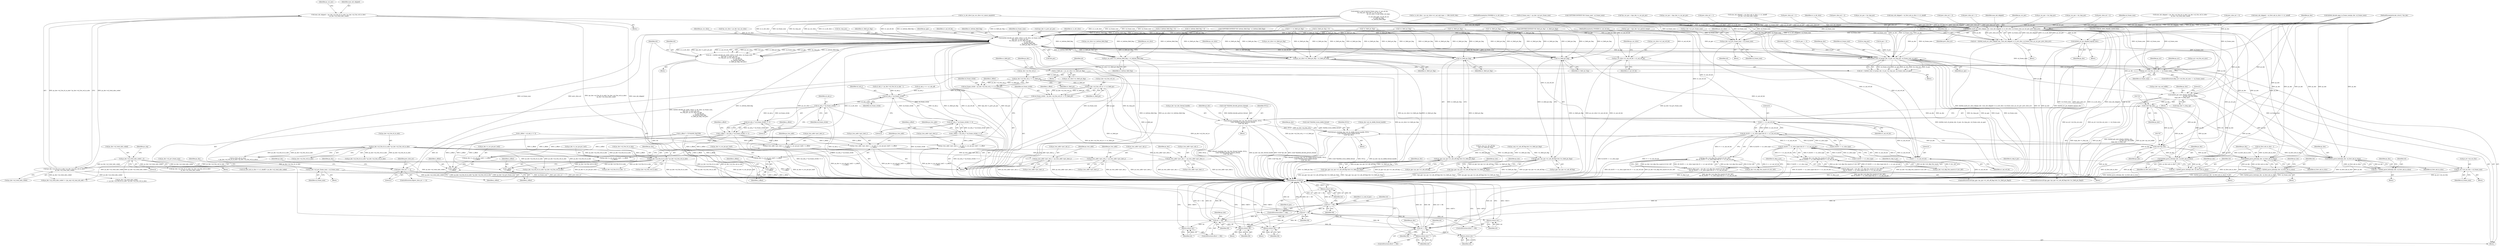 digraph "0_Android_494561291a503840f385fbcd11d9bc5f4dc502b8_2@integer" {
"1000998" [label="(Call,num_mb_skipped = (ps_dec->u2_frm_ht_in_mbs * ps_dec->u2_frm_wd_in_mbs)\n - ps_dec->u2_total_mbs_coded)"];
"1001000" [label="(Call,(ps_dec->u2_frm_ht_in_mbs * ps_dec->u2_frm_wd_in_mbs)\n - ps_dec->u2_total_mbs_coded)"];
"1001001" [label="(Call,ps_dec->u2_frm_ht_in_mbs * ps_dec->u2_frm_wd_in_mbs)"];
"1000237" [label="(Call,ps_dec->u2_frm_ht_in_mbs * ps_dec->u2_frm_wd_in_mbs)"];
"1000617" [label="(Call,ps_dec->u2_total_mbs_coded = 0)"];
"1001182" [label="(Call,ih264d_mark_err_slice_skip(ps_dec, num_mb_skipped, u1_is_idr_slice, u2_frame_num, ps_cur_poc, prev_slice_err))"];
"1001180" [label="(Call,ret = ih264d_mark_err_slice_skip(ps_dec, num_mb_skipped, u1_is_idr_slice, u2_frame_num, ps_cur_poc, prev_slice_err))"];
"1001268" [label="(Call,ret != OK)"];
"1001271" [label="(Return,return ret;)"];
"1001441" [label="(Call,ret != OK)"];
"1001444" [label="(Return,return ret;)"];
"1001656" [label="(Call,ret != OK)"];
"1001659" [label="(Return,return ret;)"];
"1001907" [label="(Return,return OK;)"];
"1001924" [label="(Return,return OK;)"];
"1002557" [label="(Call,ret != OK)"];
"1002560" [label="(Return,return ret;)"];
"1002617" [label="(Return,return ret;)"];
"1001210" [label="(Call,ps_dec->u2_prv_frame_num = u2_frame_num)"];
"1001223" [label="(Call,prev_slice_err == 2)"];
"1001263" [label="(Call,ih264d_err_pic_dispbuf_mgr(ps_dec))"];
"1001316" [label="(Call,ps_dec->u2_prv_frame_num = u2_frame_num)"];
"1001424" [label="(Call,ih264d_decode_pic_order_cnt(u1_is_idr_slice, u2_frame_num,\n &ps_dec->s_prev_pic_poc,\n &s_tmp_poc, ps_cur_slice, ps_pps,\n                                          u1_nal_ref_idc,\n                                          u1_bottom_field_flag,\n                                          u1_field_pic_flag, &i4_poc))"];
"1001422" [label="(Call,ret = ih264d_decode_pic_order_cnt(u1_is_idr_slice, u2_frame_num,\n &ps_dec->s_prev_pic_poc,\n &s_tmp_poc, ps_cur_slice, ps_pps,\n                                          u1_nal_ref_idc,\n                                          u1_bottom_field_flag,\n                                          u1_field_pic_flag, &i4_poc))"];
"1001512" [label="(Call,ps_cur_slice->u1_field_pic_flag = u1_field_pic_flag)"];
"1001958" [label="(Call,u1_field_pic = ps_cur_slice->u1_field_pic_flag)"];
"1002019" [label="(Call,ps_dec->u2_frm_wd_y << u1_field_pic)"];
"1002017" [label="(Call,u4_frame_stride = ps_dec->u2_frm_wd_y << u1_field_pic)"];
"1002032" [label="(Call,u2_mb_y * u4_frame_stride)"];
"1002031" [label="(Call,(u2_mb_y * u4_frame_stride) << 4)"];
"1002029" [label="(Call,y_offset = (u2_mb_y * u4_frame_stride) << 4)"];
"1002036" [label="(Call,ps_trns_addr->pu1_dest_y = ps_dec->s_cur_pic.pu1_buf1 + x_offset\n + y_offset)"];
"1002095" [label="(Call,ps_trns_addr->pu1_mb_y = ps_trns_addr->pu1_dest_y)"];
"1002040" [label="(Call,ps_dec->s_cur_pic.pu1_buf1 + x_offset\n + y_offset)"];
"1002046" [label="(Call,x_offset\n + y_offset)"];
"1002062" [label="(Call,u2_mb_y * u4_frame_stride)"];
"1002061" [label="(Call,(u2_mb_y * u4_frame_stride) << 3)"];
"1002059" [label="(Call,y_offset = (u2_mb_y * u4_frame_stride) << 3)"];
"1002069" [label="(Call,ps_trns_addr->pu1_dest_u = ps_dec->s_cur_pic.pu1_buf2 + x_offset\n + y_offset)"];
"1002102" [label="(Call,ps_trns_addr->pu1_mb_u = ps_trns_addr->pu1_dest_u)"];
"1002073" [label="(Call,ps_dec->s_cur_pic.pu1_buf2 + x_offset\n + y_offset)"];
"1002079" [label="(Call,x_offset\n + y_offset)"];
"1002082" [label="(Call,ps_trns_addr->pu1_dest_v = ps_dec->s_cur_pic.pu1_buf3 + x_offset\n + y_offset)"];
"1002109" [label="(Call,ps_trns_addr->pu1_mb_v = ps_trns_addr->pu1_dest_v)"];
"1002086" [label="(Call,ps_dec->s_cur_pic.pu1_buf3 + x_offset\n + y_offset)"];
"1002092" [label="(Call,x_offset\n + y_offset)"];
"1002051" [label="(Call,ps_dec->u2_frm_wd_uv << u1_field_pic)"];
"1002049" [label="(Call,u4_frame_stride = ps_dec->u2_frm_wd_uv << u1_field_pic)"];
"1001517" [label="(Call,ps_cur_slice->u1_bottom_field_flag = u1_bottom_field_flag)"];
"1001544" [label="(Call,ps_cur_slice->u1_nal_ref_idc = u1_nal_ref_idc)"];
"1001610" [label="(Call,!u1_field_pic_flag)"];
"1001604" [label="(Call,(ps_pps->ps_sps->u1_mb_aff_flag) && (!u1_field_pic_flag))"];
"1001603" [label="(Call,!((ps_pps->ps_sps->u1_mb_aff_flag) && (!u1_field_pic_flag)))"];
"1001627" [label="(Call,!u1_field_pic_flag)"];
"1001621" [label="(Call,(ps_pps->ps_sps->u1_mb_aff_flag) && (!u1_field_pic_flag))"];
"1001620" [label="(Call,!((ps_pps->ps_sps->u1_mb_aff_flag) && (!u1_field_pic_flag)))"];
"1001648" [label="(Call,ih264d_start_of_pic(ps_dec, i4_poc, &s_tmp_poc, u2_frame_num, ps_pps))"];
"1001646" [label="(Call,ret = ih264d_start_of_pic(ps_dec, i4_poc, &s_tmp_poc, u2_frame_num, ps_pps))"];
"1001667" [label="(Call,ih264d_get_next_display_field(ps_dec,\n                                          ps_dec->ps_out_buffer,\n &(ps_dec->s_disp_op)))"];
"1001722" [label="(Call,(void *)ps_dec)"];
"1001714" [label="(Call,ithread_create(ps_dec->pv_dec_thread_handle, NULL,\n (void *)ih264d_decode_picture_thread,\n (void *)ps_dec))"];
"1001758" [label="(Call,ithread_create(ps_dec->pv_bs_deblk_thread_handle, NULL,\n (void *)ih264d_recon_deblk_thread,\n (void *)ps_dec))"];
"1001766" [label="(Call,(void *)ps_dec)"];
"1002456" [label="(Call,ih264d_parse_islice(ps_dec, u2_first_mb_in_slice))"];
"1002454" [label="(Call,ret = ih264d_parse_islice(ps_dec, u2_first_mb_in_slice))"];
"1002491" [label="(Call,ih264d_parse_pslice(ps_dec, u2_first_mb_in_slice))"];
"1002489" [label="(Call,ret = ih264d_parse_pslice(ps_dec, u2_first_mb_in_slice))"];
"1002525" [label="(Call,ih264d_parse_bslice(ps_dec, u2_first_mb_in_slice))"];
"1002523" [label="(Call,ret = ih264d_parse_bslice(ps_dec, u2_first_mb_in_slice))"];
"1001838" [label="(Call,ps_err->u4_frm_sei_sync == u2_frame_num)"];
"1001854" [label="(Call,ps_err->u4_cur_frm = u2_frame_num)"];
"1001874" [label="(Call,0 == u1_nal_ref_idc)"];
"1001870" [label="(Call,(B_SLICE == u1_slice_type) && (0 == u1_nal_ref_idc))"];
"1001864" [label="(Call,(ps_dec->u4_skip_frm_mask & B_SLC_BIT)\n && (B_SLICE == u1_slice_type) && (0 == u1_nal_ref_idc))"];
"1001862" [label="(Call,i4_skip_b_pic = (ps_dec->u4_skip_frm_mask & B_SLC_BIT)\n && (B_SLICE == u1_slice_type) && (0 == u1_nal_ref_idc))"];
"1001885" [label="(Call,(P_SLICE == u1_slice_type) && (0 == u1_nal_ref_idc))"];
"1001879" [label="(Call,(ps_dec->u4_skip_frm_mask & P_SLC_BIT)\n && (P_SLICE == u1_slice_type) && (0 == u1_nal_ref_idc))"];
"1001877" [label="(Call,i4_skip_p_pic = (ps_dec->u4_skip_frm_mask & P_SLC_BIT)\n && (P_SLICE == u1_slice_type) && (0 == u1_nal_ref_idc))"];
"1001889" [label="(Call,0 == u1_nal_ref_idc)"];
"1001427" [label="(Call,&ps_dec->s_prev_pic_poc)"];
"1001017" [label="(Call,u1_is_idr_slice = ps_cur_slice->u1_nal_unit_type == IDR_SLICE_NAL)"];
"1001658" [label="(Identifier,OK)"];
"1001650" [label="(Identifier,i4_poc)"];
"1002458" [label="(Identifier,u2_first_mb_in_slice)"];
"1001237" [label="(Identifier,ps_dec)"];
"1002455" [label="(Identifier,ret)"];
"1001610" [label="(Call,!u1_field_pic_flag)"];
"1001519" [label="(Identifier,ps_cur_slice)"];
"1001960" [label="(Call,ps_cur_slice->u1_field_pic_flag)"];
"1002102" [label="(Call,ps_trns_addr->pu1_mb_u = ps_trns_addr->pu1_dest_u)"];
"1001005" [label="(Call,ps_dec->u2_frm_wd_in_mbs)"];
"1001865" [label="(Call,ps_dec->u4_skip_frm_mask & B_SLC_BIT)"];
"1001263" [label="(Call,ih264d_err_pic_dispbuf_mgr(ps_dec))"];
"1001654" [label="(Identifier,ps_pps)"];
"1001894" [label="(Block,)"];
"1002041" [label="(Call,ps_dec->s_cur_pic.pu1_buf1)"];
"1000538" [label="(Call,ih264d_decode_gaps_in_frame_num(ps_dec, u2_frame_num))"];
"1002084" [label="(Identifier,ps_trns_addr)"];
"1000686" [label="(Call,0 == u1_field_pic_flag)"];
"1000618" [label="(Call,ps_dec->u2_total_mbs_coded)"];
"1002560" [label="(Return,return ret;)"];
"1002031" [label="(Call,(u2_mb_y * u4_frame_stride) << 4)"];
"1002066" [label="(Call,x_offset *= YUV420SP_FACTOR)"];
"1001152" [label="(Call,num_mb_skipped = (u2_first_mb_in_slice << u1_mbaff)\n - ps_dec->u2_total_mbs_coded)"];
"1001108" [label="(Call,prev_slice_err = 1)"];
"1001907" [label="(Return,return OK;)"];
"1002454" [label="(Call,ret = ih264d_parse_islice(ps_dec, u2_first_mb_in_slice))"];
"1001438" [label="(Call,&i4_poc)"];
"1002087" [label="(Call,ps_dec->s_cur_pic.pu1_buf3)"];
"1001185" [label="(Identifier,u1_is_idr_slice)"];
"1001604" [label="(Call,(ps_pps->ps_sps->u1_mb_aff_flag) && (!u1_field_pic_flag))"];
"1002099" [label="(Call,ps_trns_addr->pu1_dest_y)"];
"1002048" [label="(Identifier,y_offset)"];
"1002093" [label="(Identifier,x_offset)"];
"1001458" [label="(Call,i4_poc == 0)"];
"1001217" [label="(Identifier,ps_dec)"];
"1000899" [label="(Call,ih264d_is_end_of_pic(u2_frame_num, u1_nal_ref_idc,\n &s_tmp_poc, &ps_dec->s_cur_pic_poc,\n                                            ps_cur_slice, u1_pic_order_cnt_type,\n\n                                             u1_nal_unit_type, u4_idr_pic_id,\n                                             u1_field_pic_flag,\n                                             u1_bottom_field_flag))"];
"1000625" [label="(Identifier,ps_seq)"];
"1001149" [label="(Call,prev_slice_err = 2)"];
"1002063" [label="(Identifier,u2_mb_y)"];
"1002074" [label="(Call,ps_dec->s_cur_pic.pu1_buf2)"];
"1002515" [label="(Block,)"];
"1001443" [label="(Identifier,OK)"];
"1001270" [label="(Identifier,OK)"];
"1001876" [label="(Identifier,u1_nal_ref_idc)"];
"1001274" [label="(Identifier,i1_is_end_of_poc)"];
"1002446" [label="(Block,)"];
"1001970" [label="(Identifier,ps_dec)"];
"1001602" [label="(ControlStructure,if(!((ps_pps->ps_sps->u1_mb_aff_flag) && (!u1_field_pic_flag))))"];
"1002009" [label="(Call,ps_dec->u2_frm_ht_in_mbs - 1)"];
"1001646" [label="(Call,ret = ih264d_start_of_pic(ps_dec, i4_poc, &s_tmp_poc, u2_frame_num, ps_pps))"];
"1000930" [label="(Call,!u1_field_pic_flag)"];
"1001516" [label="(Identifier,u1_field_pic_flag)"];
"1002034" [label="(Identifier,u4_frame_stride)"];
"1001320" [label="(Identifier,u2_frame_num)"];
"1001649" [label="(Identifier,ps_dec)"];
"1001669" [label="(Call,ps_dec->ps_out_buffer)"];
"1001889" [label="(Call,0 == u1_nal_ref_idc)"];
"1001440" [label="(ControlStructure,if(ret != OK))"];
"1001214" [label="(Identifier,u2_frame_num)"];
"1001134" [label="(Call,ps_cur_poc = &s_tmp_poc)"];
"1000666" [label="(Call,u1_field_pic_flag = 0)"];
"1001235" [label="(Call,ps_dec->u2_total_mbs_coded\n >= ps_dec->u2_frm_ht_in_mbs * ps_dec->u2_frm_wd_in_mbs)"];
"1001713" [label="(Block,)"];
"1001188" [label="(Identifier,prev_slice_err)"];
"1001422" [label="(Call,ret = ih264d_decode_pic_order_cnt(u1_is_idr_slice, u2_frame_num,\n &ps_dec->s_prev_pic_poc,\n &s_tmp_poc, ps_cur_slice, ps_pps,\n                                          u1_nal_ref_idc,\n                                          u1_bottom_field_flag,\n                                          u1_field_pic_flag, &i4_poc))"];
"1001224" [label="(Identifier,prev_slice_err)"];
"1000652" [label="(Call,COPYTHECONTEXT(\"SH: bottom_field_flag\", u1_bottom_field_flag))"];
"1002095" [label="(Call,ps_trns_addr->pu1_mb_y = ps_trns_addr->pu1_dest_y)"];
"1002092" [label="(Call,x_offset\n + y_offset)"];
"1002111" [label="(Identifier,ps_trns_addr)"];
"1002493" [label="(Identifier,u2_first_mb_in_slice)"];
"1001856" [label="(Identifier,ps_err)"];
"1001855" [label="(Call,ps_err->u4_cur_frm)"];
"1002038" [label="(Identifier,ps_trns_addr)"];
"1002110" [label="(Call,ps_trns_addr->pu1_mb_v)"];
"1001668" [label="(Identifier,ps_dec)"];
"1001766" [label="(Call,(void *)ps_dec)"];
"1001842" [label="(Identifier,u2_frame_num)"];
"1001667" [label="(Call,ih264d_get_next_display_field(ps_dec,\n                                          ps_dec->ps_out_buffer,\n &(ps_dec->s_disp_op)))"];
"1001648" [label="(Call,ih264d_start_of_pic(ps_dec, i4_poc, &s_tmp_poc, u2_frame_num, ps_pps))"];
"1001838" [label="(Call,ps_err->u4_frm_sei_sync == u2_frame_num)"];
"1001211" [label="(Call,ps_dec->u2_prv_frame_num)"];
"1002082" [label="(Call,ps_trns_addr->pu1_dest_v = ps_dec->s_cur_pic.pu1_buf3 + x_offset\n + y_offset)"];
"1001759" [label="(Call,ps_dec->pv_bs_deblk_thread_handle)"];
"1001880" [label="(Call,ps_dec->u4_skip_frm_mask & P_SLC_BIT)"];
"1001647" [label="(Identifier,ret)"];
"1001095" [label="(Call,ps_seq->u1_mb_aff_flag\n && (!u1_field_pic_flag))"];
"1001012" [label="(Identifier,ps_cur_poc)"];
"1002025" [label="(Identifier,x_offset)"];
"1001893" [label="(Identifier,i4_skip_b_pic)"];
"1001180" [label="(Call,ret = ih264d_mark_err_slice_skip(ps_dec, num_mb_skipped, u1_is_idr_slice, u2_frame_num, ps_cur_poc, prev_slice_err))"];
"1002523" [label="(Call,ret = ih264d_parse_bslice(ps_dec, u2_first_mb_in_slice))"];
"1001877" [label="(Call,i4_skip_p_pic = (ps_dec->u4_skip_frm_mask & P_SLC_BIT)\n && (P_SLICE == u1_slice_type) && (0 == u1_nal_ref_idc))"];
"1002036" [label="(Call,ps_trns_addr->pu1_dest_y = ps_dec->s_cur_pic.pu1_buf1 + x_offset\n + y_offset)"];
"1001627" [label="(Call,!u1_field_pic_flag)"];
"1001425" [label="(Identifier,u1_is_idr_slice)"];
"1002073" [label="(Call,ps_dec->s_cur_pic.pu1_buf2 + x_offset\n + y_offset)"];
"1001854" [label="(Call,ps_err->u4_cur_frm = u2_frame_num)"];
"1001124" [label="(Call,ps_dec->u2_frm_ht_in_mbs * ps_dec->u2_frm_wd_in_mbs)"];
"1001657" [label="(Identifier,ret)"];
"1001678" [label="(Literal,0)"];
"1002030" [label="(Identifier,y_offset)"];
"1001653" [label="(Identifier,u2_frame_num)"];
"1001875" [label="(Literal,0)"];
"1002577" [label="(Call,ps_dec->u2_total_mbs_coded >= (ps_seq->u2_max_mb_addr + 1))"];
"1002558" [label="(Identifier,ret)"];
"1001264" [label="(Identifier,ps_dec)"];
"1002018" [label="(Identifier,u4_frame_stride)"];
"1001040" [label="(Call,num_mb_skipped = u2_first_mb_in_slice << u1_mbaff)"];
"1002106" [label="(Call,ps_trns_addr->pu1_dest_u)"];
"1001521" [label="(Identifier,u1_bottom_field_flag)"];
"1000621" [label="(Literal,0)"];
"1002559" [label="(Identifier,OK)"];
"1001210" [label="(Call,ps_dec->u2_prv_frame_num = u2_frame_num)"];
"1001433" [label="(Identifier,ps_cur_slice)"];
"1001512" [label="(Call,ps_cur_slice->u1_field_pic_flag = u1_field_pic_flag)"];
"1001551" [label="(Identifier,ps_cur_slice)"];
"1000978" [label="(Call,prev_slice_err = 2)"];
"1002029" [label="(Call,y_offset = (u2_mb_y * u4_frame_stride) << 4)"];
"1001724" [label="(Identifier,ps_dec)"];
"1000973" [label="(Call,prev_slice_err = 1)"];
"1000635" [label="(Call,u1_bottom_field_flag = 0)"];
"1002019" [label="(Call,ps_dec->u2_frm_wd_y << u1_field_pic)"];
"1001911" [label="(Block,)"];
"1001605" [label="(Call,ps_pps->ps_sps->u1_mb_aff_flag)"];
"1000170" [label="(Call,*ps_cur_slice = ps_dec->ps_cur_slice)"];
"1002617" [label="(Return,return ret;)"];
"1001184" [label="(Identifier,num_mb_skipped)"];
"1001229" [label="(Identifier,ps_dec)"];
"1002051" [label="(Call,ps_dec->u2_frm_wd_uv << u1_field_pic)"];
"1000944" [label="(Call,u2_frame_num != ps_dec->u2_prv_frame_num)"];
"1002050" [label="(Identifier,u4_frame_stride)"];
"1001637" [label="(Identifier,ps_dec)"];
"1001715" [label="(Call,ps_dec->pv_dec_thread_handle)"];
"1001423" [label="(Identifier,ret)"];
"1001441" [label="(Call,ret != OK)"];
"1001123" [label="(Call,(ps_dec->u2_frm_ht_in_mbs * ps_dec->u2_frm_wd_in_mbs)\n - ps_dec->u2_total_mbs_coded)"];
"1002096" [label="(Call,ps_trns_addr->pu1_mb_y)"];
"1001187" [label="(Identifier,ps_cur_poc)"];
"1001000" [label="(Call,(ps_dec->u2_frm_ht_in_mbs * ps_dec->u2_frm_wd_in_mbs)\n - ps_dec->u2_total_mbs_coded)"];
"1000669" [label="(Call,u1_bottom_field_flag = 0)"];
"1001179" [label="(Block,)"];
"1001722" [label="(Call,(void *)ps_dec)"];
"1001714" [label="(Call,ithread_create(ps_dec->pv_dec_thread_handle, NULL,\n (void *)ih264d_decode_picture_thread,\n (void *)ps_dec))"];
"1000617" [label="(Call,ps_dec->u2_total_mbs_coded = 0)"];
"1002049" [label="(Call,u4_frame_stride = ps_dec->u2_frm_wd_uv << u1_field_pic)"];
"1002081" [label="(Identifier,y_offset)"];
"1001161" [label="(Call,ps_cur_poc = &s_tmp_poc)"];
"1002083" [label="(Call,ps_trns_addr->pu1_dest_v)"];
"1001890" [label="(Literal,0)"];
"1001434" [label="(Identifier,ps_pps)"];
"1001435" [label="(Identifier,u1_nal_ref_idc)"];
"1001727" [label="(Identifier,ps_dec)"];
"1001323" [label="(Identifier,ps_cur_slice)"];
"1002525" [label="(Call,ih264d_parse_bslice(ps_dec, u2_first_mb_in_slice))"];
"1002456" [label="(Call,ih264d_parse_islice(ps_dec, u2_first_mb_in_slice))"];
"1001660" [label="(Identifier,ret)"];
"1002064" [label="(Identifier,u4_frame_stride)"];
"1001645" [label="(Block,)"];
"1001858" [label="(Identifier,u2_frame_num)"];
"1001719" [label="(Call,(void *)ih264d_decode_picture_thread)"];
"1001871" [label="(Call,B_SLICE == u1_slice_type)"];
"1002557" [label="(Call,ret != OK)"];
"1001436" [label="(Identifier,u1_bottom_field_flag)"];
"1002086" [label="(Call,ps_dec->s_cur_pic.pu1_buf3 + x_offset\n + y_offset)"];
"1000235" [label="(Call,u2_first_mb_in_slice\n > (ps_dec->u2_frm_ht_in_mbs * ps_dec->u2_frm_wd_in_mbs))"];
"1001544" [label="(Call,ps_cur_slice->u1_nal_ref_idc = u1_nal_ref_idc)"];
"1000237" [label="(Call,ps_dec->u2_frm_ht_in_mbs * ps_dec->u2_frm_wd_in_mbs)"];
"1002047" [label="(Identifier,x_offset)"];
"1001997" [label="(Call,u2_mb_y <<= u1_mb_aff)"];
"1001524" [label="(Identifier,ps_cur_slice)"];
"1002481" [label="(Block,)"];
"1002530" [label="(Identifier,ps_dec)"];
"1001045" [label="(Call,ps_cur_poc = &s_tmp_poc)"];
"1001442" [label="(Identifier,ret)"];
"1000160" [label="(Block,)"];
"1001317" [label="(Call,ps_dec->u2_prv_frame_num)"];
"1001239" [label="(Call,ps_dec->u2_frm_ht_in_mbs * ps_dec->u2_frm_wd_in_mbs)"];
"1001874" [label="(Call,0 == u1_nal_ref_idc)"];
"1000157" [label="(MethodParameterIn,UWORD8 u1_is_idr_slice)"];
"1001426" [label="(Identifier,u2_frame_num)"];
"1002113" [label="(Call,ps_trns_addr->pu1_dest_v)"];
"1002080" [label="(Identifier,x_offset)"];
"1001622" [label="(Call,ps_pps->ps_sps->u1_mb_aff_flag)"];
"1000999" [label="(Identifier,num_mb_skipped)"];
"1001192" [label="(Identifier,ps_dec)"];
"1002556" [label="(ControlStructure,if(ret != OK))"];
"1000158" [label="(MethodParameterIn,UWORD8 u1_nal_ref_idc)"];
"1002524" [label="(Identifier,ret)"];
"1001655" [label="(ControlStructure,if(ret != OK))"];
"1001846" [label="(Identifier,ps_err)"];
"1002070" [label="(Call,ps_trns_addr->pu1_dest_u)"];
"1001830" [label="(Block,)"];
"1000424" [label="(Call,ps_pps = &ps_dec->ps_pps[u4_temp])"];
"1002104" [label="(Identifier,ps_trns_addr)"];
"1001001" [label="(Call,ps_dec->u2_frm_ht_in_mbs * ps_dec->u2_frm_wd_in_mbs)"];
"1002069" [label="(Call,ps_trns_addr->pu1_dest_u = ps_dec->s_cur_pic.pu1_buf2 + x_offset\n + y_offset)"];
"1002496" [label="(Identifier,ps_dec)"];
"1001837" [label="(ControlStructure,if(ps_err->u4_frm_sei_sync == u2_frame_num))"];
"1001266" [label="(Identifier,ERROR_NEW_FRAME_EXPECTED)"];
"1002033" [label="(Identifier,u2_mb_y)"];
"1001663" [label="(Identifier,ps_dec)"];
"1002097" [label="(Identifier,ps_trns_addr)"];
"1002109" [label="(Call,ps_trns_addr->pu1_mb_v = ps_trns_addr->pu1_dest_v)"];
"1001666" [label="(Block,)"];
"1001924" [label="(Return,return OK;)"];
"1001445" [label="(Identifier,ret)"];
"1002119" [label="(Identifier,ps_dec)"];
"1002020" [label="(Call,ps_dec->u2_frm_wd_y)"];
"1000480" [label="(Block,)"];
"1001718" [label="(Identifier,NULL)"];
"1001885" [label="(Call,(P_SLICE == u1_slice_type) && (0 == u1_nal_ref_idc))"];
"1001223" [label="(Call,prev_slice_err == 2)"];
"1001614" [label="(Identifier,ps_dec)"];
"1001099" [label="(Call,!u1_field_pic_flag)"];
"1000926" [label="(Call,ps_seq->u1_mb_aff_flag && (!u1_field_pic_flag))"];
"1001424" [label="(Call,ih264d_decode_pic_order_cnt(u1_is_idr_slice, u2_frame_num,\n &ps_dec->s_prev_pic_poc,\n &s_tmp_poc, ps_cur_slice, ps_pps,\n                                          u1_nal_ref_idc,\n                                          u1_bottom_field_flag,\n                                          u1_field_pic_flag, &i4_poc))"];
"1002060" [label="(Identifier,y_offset)"];
"1001628" [label="(Identifier,u1_field_pic_flag)"];
"1001758" [label="(Call,ithread_create(ps_dec->pv_bs_deblk_thread_handle, NULL,\n (void *)ih264d_recon_deblk_thread,\n (void *)ps_dec))"];
"1001659" [label="(Return,return ret;)"];
"1000159" [label="(MethodParameterIn,dec_struct_t *ps_dec)"];
"1001195" [label="(Block,)"];
"1002289" [label="(Call,u2_first_mb_in_slice - 1)"];
"1001141" [label="(Call,(u2_first_mb_in_slice << u1_mbaff) > ps_dec->u2_total_mbs_coded)"];
"1001870" [label="(Call,(B_SLICE == u1_slice_type) && (0 == u1_nal_ref_idc))"];
"1001752" [label="(Block,)"];
"1002067" [label="(Identifier,x_offset)"];
"1001118" [label="(Call,prev_slice_err = 2)"];
"1001186" [label="(Identifier,u2_frame_num)"];
"1001621" [label="(Call,(ps_pps->ps_sps->u1_mb_aff_flag) && (!u1_field_pic_flag))"];
"1001631" [label="(Identifier,ps_dec)"];
"1000466" [label="(Call,COPYTHECONTEXT(\"SH: frame_num\", u2_frame_num))"];
"1001431" [label="(Call,&s_tmp_poc)"];
"1001771" [label="(Identifier,ps_dec)"];
"1001121" [label="(Call,num_mb_skipped = (ps_dec->u2_frm_ht_in_mbs * ps_dec->u2_frm_wd_in_mbs)\n - ps_dec->u2_total_mbs_coded)"];
"1002023" [label="(Identifier,u1_field_pic)"];
"1001672" [label="(Call,&(ps_dec->s_disp_op))"];
"1002463" [label="(Identifier,ps_dec)"];
"1001444" [label="(Return,return ret;)"];
"1001225" [label="(Literal,2)"];
"1002619" [label="(MethodReturn,WORD32)"];
"1001864" [label="(Call,(ps_dec->u4_skip_frm_mask & B_SLC_BIT)\n && (B_SLICE == u1_slice_type) && (0 == u1_nal_ref_idc))"];
"1000932" [label="(Call,prev_slice_err = 0)"];
"1002017" [label="(Call,u4_frame_stride = ps_dec->u2_frm_wd_y << u1_field_pic)"];
"1002057" [label="(Identifier,x_offset)"];
"1001002" [label="(Call,ps_dec->u2_frm_ht_in_mbs)"];
"1001878" [label="(Identifier,i4_skip_p_pic)"];
"1002457" [label="(Identifier,ps_dec)"];
"1002489" [label="(Call,ret = ih264d_parse_pslice(ps_dec, u2_first_mb_in_slice))"];
"1002618" [label="(Identifier,ret)"];
"1001620" [label="(Call,!((ps_pps->ps_sps->u1_mb_aff_flag) && (!u1_field_pic_flag)))"];
"1001886" [label="(Call,P_SLICE == u1_slice_type)"];
"1001111" [label="(Call,num_mb_skipped = u2_first_mb_in_slice << u1_mbaff)"];
"1002564" [label="(Identifier,ps_dec)"];
"1001513" [label="(Call,ps_cur_slice->u1_field_pic_flag)"];
"1001548" [label="(Identifier,u1_nal_ref_idc)"];
"1001009" [label="(Identifier,ps_dec)"];
"1001315" [label="(Block,)"];
"1001262" [label="(Block,)"];
"1001517" [label="(Call,ps_cur_slice->u1_bottom_field_flag = u1_bottom_field_flag)"];
"1002062" [label="(Call,u2_mb_y * u4_frame_stride)"];
"1002492" [label="(Identifier,ps_dec)"];
"1001518" [label="(Call,ps_cur_slice->u1_bottom_field_flag)"];
"1002526" [label="(Identifier,ps_dec)"];
"1001183" [label="(Identifier,ps_dec)"];
"1001603" [label="(Call,!((ps_pps->ps_sps->u1_mb_aff_flag) && (!u1_field_pic_flag)))"];
"1002024" [label="(Call,x_offset = u2_mb_x << 4)"];
"1000839" [label="(Call,!u1_field_pic_flag)"];
"1001958" [label="(Call,u1_field_pic = ps_cur_slice->u1_field_pic_flag)"];
"1002103" [label="(Call,ps_trns_addr->pu1_mb_u)"];
"1002055" [label="(Identifier,u1_field_pic)"];
"1001651" [label="(Call,&s_tmp_poc)"];
"1001879" [label="(Call,(ps_dec->u4_skip_frm_mask & P_SLC_BIT)\n && (P_SLICE == u1_slice_type) && (0 == u1_nal_ref_idc))"];
"1001908" [label="(Identifier,OK)"];
"1001269" [label="(Identifier,ret)"];
"1001222" [label="(ControlStructure,if(prev_slice_err == 2))"];
"1000779" [label="(Call,!u1_field_pic_flag)"];
"1002491" [label="(Call,ih264d_parse_pslice(ps_dec, u2_first_mb_in_slice))"];
"1001437" [label="(Identifier,u1_field_pic_flag)"];
"1002007" [label="(Call,u2_mb_y > ps_dec->u2_frm_ht_in_mbs - 1)"];
"1002061" [label="(Call,(u2_mb_y * u4_frame_stride) << 3)"];
"1002094" [label="(Identifier,y_offset)"];
"1001619" [label="(ControlStructure,if(!((ps_pps->ps_sps->u1_mb_aff_flag) && (!u1_field_pic_flag))))"];
"1001763" [label="(Call,(void *)ih264d_recon_deblk_thread)"];
"1001839" [label="(Call,ps_err->u4_frm_sei_sync)"];
"1002040" [label="(Call,ps_dec->s_cur_pic.pu1_buf1 + x_offset\n + y_offset)"];
"1001891" [label="(Identifier,u1_nal_ref_idc)"];
"1001272" [label="(Identifier,ret)"];
"1002035" [label="(Literal,4)"];
"1002561" [label="(Identifier,ret)"];
"1002527" [label="(Identifier,u2_first_mb_in_slice)"];
"1002052" [label="(Call,ps_dec->u2_frm_wd_uv)"];
"1001959" [label="(Identifier,u1_field_pic)"];
"1001448" [label="(Identifier,i4_poc)"];
"1001963" [label="(Block,)"];
"1002037" [label="(Call,ps_trns_addr->pu1_dest_y)"];
"1001862" [label="(Call,i4_skip_b_pic = (ps_dec->u4_skip_frm_mask & B_SLC_BIT)\n && (B_SLICE == u1_slice_type) && (0 == u1_nal_ref_idc))"];
"1001271" [label="(Return,return ret;)"];
"1002079" [label="(Call,x_offset\n + y_offset)"];
"1001008" [label="(Call,ps_dec->u2_total_mbs_coded)"];
"1000489" [label="(Call,*ps_cur_poc = &ps_dec->s_cur_pic_poc)"];
"1001863" [label="(Identifier,i4_skip_b_pic)"];
"1000962" [label="(Block,)"];
"1001268" [label="(Call,ret != OK)"];
"1001421" [label="(Block,)"];
"1000632" [label="(Call,COPYTHECONTEXT(\"SH: field_pic_flag\", u1_field_pic_flag))"];
"1000178" [label="(Call,i4_poc = 0)"];
"1001011" [label="(Call,ps_cur_poc = &ps_dec->s_cur_pic_poc)"];
"1000241" [label="(Call,ps_dec->u2_frm_wd_in_mbs)"];
"1001182" [label="(Call,ih264d_mark_err_slice_skip(ps_dec, num_mb_skipped, u1_is_idr_slice, u2_frame_num, ps_cur_poc, prev_slice_err))"];
"1001925" [label="(Identifier,OK)"];
"1002065" [label="(Literal,3)"];
"1001545" [label="(Call,ps_cur_slice->u1_nal_ref_idc)"];
"1000238" [label="(Call,ps_dec->u2_frm_ht_in_mbs)"];
"1001267" [label="(ControlStructure,if(ret != OK))"];
"1002032" [label="(Call,u2_mb_y * u4_frame_stride)"];
"1001762" [label="(Identifier,NULL)"];
"1002059" [label="(Call,y_offset = (u2_mb_y * u4_frame_stride) << 3)"];
"1001768" [label="(Identifier,ps_dec)"];
"1001859" [label="(Block,)"];
"1001316" [label="(Call,ps_dec->u2_prv_frame_num = u2_frame_num)"];
"1001656" [label="(Call,ret != OK)"];
"1001611" [label="(Identifier,u1_field_pic_flag)"];
"1001181" [label="(Identifier,ret)"];
"1001037" [label="(Call,prev_slice_err = 1)"];
"1000521" [label="(Call,u1_is_idr_slice || ps_cur_slice->u1_mmco_equalto5)"];
"1002490" [label="(Identifier,ret)"];
"1001944" [label="(Block,)"];
"1000998" [label="(Call,num_mb_skipped = (ps_dec->u2_frm_ht_in_mbs * ps_dec->u2_frm_wd_in_mbs)\n - ps_dec->u2_total_mbs_coded)"];
"1002046" [label="(Call,x_offset\n + y_offset)"];
"1000998" -> "1000962"  [label="AST: "];
"1000998" -> "1001000"  [label="CFG: "];
"1000999" -> "1000998"  [label="AST: "];
"1001000" -> "1000998"  [label="AST: "];
"1001012" -> "1000998"  [label="CFG: "];
"1000998" -> "1002619"  [label="DDG: num_mb_skipped"];
"1000998" -> "1002619"  [label="DDG: (ps_dec->u2_frm_ht_in_mbs * ps_dec->u2_frm_wd_in_mbs)\n - ps_dec->u2_total_mbs_coded"];
"1001000" -> "1000998"  [label="DDG: ps_dec->u2_frm_ht_in_mbs * ps_dec->u2_frm_wd_in_mbs"];
"1001000" -> "1000998"  [label="DDG: ps_dec->u2_total_mbs_coded"];
"1000998" -> "1001182"  [label="DDG: num_mb_skipped"];
"1001000" -> "1001008"  [label="CFG: "];
"1001001" -> "1001000"  [label="AST: "];
"1001008" -> "1001000"  [label="AST: "];
"1001000" -> "1002619"  [label="DDG: ps_dec->u2_total_mbs_coded"];
"1001000" -> "1002619"  [label="DDG: ps_dec->u2_frm_ht_in_mbs * ps_dec->u2_frm_wd_in_mbs"];
"1001001" -> "1001000"  [label="DDG: ps_dec->u2_frm_ht_in_mbs"];
"1001001" -> "1001000"  [label="DDG: ps_dec->u2_frm_wd_in_mbs"];
"1000617" -> "1001000"  [label="DDG: ps_dec->u2_total_mbs_coded"];
"1001000" -> "1001235"  [label="DDG: ps_dec->u2_total_mbs_coded"];
"1001000" -> "1002577"  [label="DDG: ps_dec->u2_total_mbs_coded"];
"1001001" -> "1001005"  [label="CFG: "];
"1001002" -> "1001001"  [label="AST: "];
"1001005" -> "1001001"  [label="AST: "];
"1001009" -> "1001001"  [label="CFG: "];
"1001001" -> "1002619"  [label="DDG: ps_dec->u2_frm_ht_in_mbs"];
"1001001" -> "1002619"  [label="DDG: ps_dec->u2_frm_wd_in_mbs"];
"1000237" -> "1001001"  [label="DDG: ps_dec->u2_frm_ht_in_mbs"];
"1000237" -> "1001001"  [label="DDG: ps_dec->u2_frm_wd_in_mbs"];
"1001001" -> "1001239"  [label="DDG: ps_dec->u2_frm_ht_in_mbs"];
"1001001" -> "1001239"  [label="DDG: ps_dec->u2_frm_wd_in_mbs"];
"1001001" -> "1002009"  [label="DDG: ps_dec->u2_frm_ht_in_mbs"];
"1000237" -> "1000235"  [label="AST: "];
"1000237" -> "1000241"  [label="CFG: "];
"1000238" -> "1000237"  [label="AST: "];
"1000241" -> "1000237"  [label="AST: "];
"1000235" -> "1000237"  [label="CFG: "];
"1000237" -> "1002619"  [label="DDG: ps_dec->u2_frm_ht_in_mbs"];
"1000237" -> "1002619"  [label="DDG: ps_dec->u2_frm_wd_in_mbs"];
"1000237" -> "1000235"  [label="DDG: ps_dec->u2_frm_ht_in_mbs"];
"1000237" -> "1000235"  [label="DDG: ps_dec->u2_frm_wd_in_mbs"];
"1000237" -> "1001124"  [label="DDG: ps_dec->u2_frm_ht_in_mbs"];
"1000237" -> "1001124"  [label="DDG: ps_dec->u2_frm_wd_in_mbs"];
"1000237" -> "1001239"  [label="DDG: ps_dec->u2_frm_ht_in_mbs"];
"1000237" -> "1001239"  [label="DDG: ps_dec->u2_frm_wd_in_mbs"];
"1000237" -> "1002009"  [label="DDG: ps_dec->u2_frm_ht_in_mbs"];
"1000617" -> "1000480"  [label="AST: "];
"1000617" -> "1000621"  [label="CFG: "];
"1000618" -> "1000617"  [label="AST: "];
"1000621" -> "1000617"  [label="AST: "];
"1000625" -> "1000617"  [label="CFG: "];
"1000617" -> "1002619"  [label="DDG: ps_dec->u2_total_mbs_coded"];
"1000617" -> "1001123"  [label="DDG: ps_dec->u2_total_mbs_coded"];
"1000617" -> "1001141"  [label="DDG: ps_dec->u2_total_mbs_coded"];
"1000617" -> "1001235"  [label="DDG: ps_dec->u2_total_mbs_coded"];
"1000617" -> "1002577"  [label="DDG: ps_dec->u2_total_mbs_coded"];
"1001182" -> "1001180"  [label="AST: "];
"1001182" -> "1001188"  [label="CFG: "];
"1001183" -> "1001182"  [label="AST: "];
"1001184" -> "1001182"  [label="AST: "];
"1001185" -> "1001182"  [label="AST: "];
"1001186" -> "1001182"  [label="AST: "];
"1001187" -> "1001182"  [label="AST: "];
"1001188" -> "1001182"  [label="AST: "];
"1001180" -> "1001182"  [label="CFG: "];
"1001182" -> "1002619"  [label="DDG: u2_frame_num"];
"1001182" -> "1002619"  [label="DDG: prev_slice_err"];
"1001182" -> "1002619"  [label="DDG: u1_is_idr_slice"];
"1001182" -> "1002619"  [label="DDG: num_mb_skipped"];
"1001182" -> "1002619"  [label="DDG: ps_dec"];
"1001182" -> "1002619"  [label="DDG: ps_cur_poc"];
"1001182" -> "1001180"  [label="DDG: u2_frame_num"];
"1001182" -> "1001180"  [label="DDG: num_mb_skipped"];
"1001182" -> "1001180"  [label="DDG: u1_is_idr_slice"];
"1001182" -> "1001180"  [label="DDG: ps_cur_poc"];
"1001182" -> "1001180"  [label="DDG: ps_dec"];
"1001182" -> "1001180"  [label="DDG: prev_slice_err"];
"1000538" -> "1001182"  [label="DDG: ps_dec"];
"1000538" -> "1001182"  [label="DDG: u2_frame_num"];
"1000159" -> "1001182"  [label="DDG: ps_dec"];
"1001040" -> "1001182"  [label="DDG: num_mb_skipped"];
"1001121" -> "1001182"  [label="DDG: num_mb_skipped"];
"1001152" -> "1001182"  [label="DDG: num_mb_skipped"];
"1001111" -> "1001182"  [label="DDG: num_mb_skipped"];
"1001017" -> "1001182"  [label="DDG: u1_is_idr_slice"];
"1000521" -> "1001182"  [label="DDG: u1_is_idr_slice"];
"1000157" -> "1001182"  [label="DDG: u1_is_idr_slice"];
"1000466" -> "1001182"  [label="DDG: u2_frame_num"];
"1000899" -> "1001182"  [label="DDG: u2_frame_num"];
"1000944" -> "1001182"  [label="DDG: u2_frame_num"];
"1001011" -> "1001182"  [label="DDG: ps_cur_poc"];
"1001134" -> "1001182"  [label="DDG: ps_cur_poc"];
"1000489" -> "1001182"  [label="DDG: ps_cur_poc"];
"1001045" -> "1001182"  [label="DDG: ps_cur_poc"];
"1001161" -> "1001182"  [label="DDG: ps_cur_poc"];
"1001108" -> "1001182"  [label="DDG: prev_slice_err"];
"1001037" -> "1001182"  [label="DDG: prev_slice_err"];
"1000978" -> "1001182"  [label="DDG: prev_slice_err"];
"1000973" -> "1001182"  [label="DDG: prev_slice_err"];
"1001149" -> "1001182"  [label="DDG: prev_slice_err"];
"1000932" -> "1001182"  [label="DDG: prev_slice_err"];
"1001118" -> "1001182"  [label="DDG: prev_slice_err"];
"1001182" -> "1001210"  [label="DDG: u2_frame_num"];
"1001182" -> "1001223"  [label="DDG: prev_slice_err"];
"1001182" -> "1001263"  [label="DDG: ps_dec"];
"1001182" -> "1001316"  [label="DDG: u2_frame_num"];
"1001182" -> "1001424"  [label="DDG: u1_is_idr_slice"];
"1001182" -> "1001424"  [label="DDG: u2_frame_num"];
"1001182" -> "1001648"  [label="DDG: ps_dec"];
"1001182" -> "1001648"  [label="DDG: u2_frame_num"];
"1001182" -> "1001667"  [label="DDG: ps_dec"];
"1001182" -> "1001838"  [label="DDG: u2_frame_num"];
"1001182" -> "1002456"  [label="DDG: ps_dec"];
"1001182" -> "1002491"  [label="DDG: ps_dec"];
"1001182" -> "1002525"  [label="DDG: ps_dec"];
"1001180" -> "1001179"  [label="AST: "];
"1001181" -> "1001180"  [label="AST: "];
"1001192" -> "1001180"  [label="CFG: "];
"1001180" -> "1002619"  [label="DDG: ih264d_mark_err_slice_skip(ps_dec, num_mb_skipped, u1_is_idr_slice, u2_frame_num, ps_cur_poc, prev_slice_err)"];
"1001180" -> "1002619"  [label="DDG: ret"];
"1001180" -> "1001268"  [label="DDG: ret"];
"1001268" -> "1001267"  [label="AST: "];
"1001268" -> "1001270"  [label="CFG: "];
"1001269" -> "1001268"  [label="AST: "];
"1001270" -> "1001268"  [label="AST: "];
"1001272" -> "1001268"  [label="CFG: "];
"1001274" -> "1001268"  [label="CFG: "];
"1001268" -> "1002619"  [label="DDG: ret != OK"];
"1001268" -> "1002619"  [label="DDG: OK"];
"1001268" -> "1002619"  [label="DDG: ret"];
"1001268" -> "1001271"  [label="DDG: ret"];
"1001268" -> "1001441"  [label="DDG: OK"];
"1001268" -> "1001656"  [label="DDG: OK"];
"1001268" -> "1001907"  [label="DDG: OK"];
"1001268" -> "1001924"  [label="DDG: OK"];
"1001268" -> "1002557"  [label="DDG: OK"];
"1001271" -> "1001267"  [label="AST: "];
"1001271" -> "1001272"  [label="CFG: "];
"1001272" -> "1001271"  [label="AST: "];
"1002619" -> "1001271"  [label="CFG: "];
"1001271" -> "1002619"  [label="DDG: <RET>"];
"1001272" -> "1001271"  [label="DDG: ret"];
"1001441" -> "1001440"  [label="AST: "];
"1001441" -> "1001443"  [label="CFG: "];
"1001442" -> "1001441"  [label="AST: "];
"1001443" -> "1001441"  [label="AST: "];
"1001445" -> "1001441"  [label="CFG: "];
"1001448" -> "1001441"  [label="CFG: "];
"1001441" -> "1002619"  [label="DDG: ret"];
"1001441" -> "1002619"  [label="DDG: OK"];
"1001441" -> "1002619"  [label="DDG: ret != OK"];
"1001422" -> "1001441"  [label="DDG: ret"];
"1001441" -> "1001444"  [label="DDG: ret"];
"1001441" -> "1001656"  [label="DDG: OK"];
"1001441" -> "1001907"  [label="DDG: OK"];
"1001441" -> "1001924"  [label="DDG: OK"];
"1001441" -> "1002557"  [label="DDG: OK"];
"1001444" -> "1001440"  [label="AST: "];
"1001444" -> "1001445"  [label="CFG: "];
"1001445" -> "1001444"  [label="AST: "];
"1002619" -> "1001444"  [label="CFG: "];
"1001444" -> "1002619"  [label="DDG: <RET>"];
"1001445" -> "1001444"  [label="DDG: ret"];
"1001656" -> "1001655"  [label="AST: "];
"1001656" -> "1001658"  [label="CFG: "];
"1001657" -> "1001656"  [label="AST: "];
"1001658" -> "1001656"  [label="AST: "];
"1001660" -> "1001656"  [label="CFG: "];
"1001663" -> "1001656"  [label="CFG: "];
"1001656" -> "1002619"  [label="DDG: OK"];
"1001656" -> "1002619"  [label="DDG: ret != OK"];
"1001656" -> "1002619"  [label="DDG: ret"];
"1001646" -> "1001656"  [label="DDG: ret"];
"1001656" -> "1001659"  [label="DDG: ret"];
"1001656" -> "1001907"  [label="DDG: OK"];
"1001656" -> "1001924"  [label="DDG: OK"];
"1001656" -> "1002557"  [label="DDG: OK"];
"1001659" -> "1001655"  [label="AST: "];
"1001659" -> "1001660"  [label="CFG: "];
"1001660" -> "1001659"  [label="AST: "];
"1002619" -> "1001659"  [label="CFG: "];
"1001659" -> "1002619"  [label="DDG: <RET>"];
"1001660" -> "1001659"  [label="DDG: ret"];
"1001907" -> "1001894"  [label="AST: "];
"1001907" -> "1001908"  [label="CFG: "];
"1001908" -> "1001907"  [label="AST: "];
"1002619" -> "1001907"  [label="CFG: "];
"1001907" -> "1002619"  [label="DDG: <RET>"];
"1001908" -> "1001907"  [label="DDG: OK"];
"1001924" -> "1001911"  [label="AST: "];
"1001924" -> "1001925"  [label="CFG: "];
"1001925" -> "1001924"  [label="AST: "];
"1002619" -> "1001924"  [label="CFG: "];
"1001924" -> "1002619"  [label="DDG: <RET>"];
"1001925" -> "1001924"  [label="DDG: OK"];
"1002557" -> "1002556"  [label="AST: "];
"1002557" -> "1002559"  [label="CFG: "];
"1002558" -> "1002557"  [label="AST: "];
"1002559" -> "1002557"  [label="AST: "];
"1002561" -> "1002557"  [label="CFG: "];
"1002564" -> "1002557"  [label="CFG: "];
"1002557" -> "1002619"  [label="DDG: ret"];
"1002557" -> "1002619"  [label="DDG: OK"];
"1002557" -> "1002619"  [label="DDG: ret != OK"];
"1002523" -> "1002557"  [label="DDG: ret"];
"1002489" -> "1002557"  [label="DDG: ret"];
"1002454" -> "1002557"  [label="DDG: ret"];
"1002557" -> "1002560"  [label="DDG: ret"];
"1002557" -> "1002617"  [label="DDG: ret"];
"1002560" -> "1002556"  [label="AST: "];
"1002560" -> "1002561"  [label="CFG: "];
"1002561" -> "1002560"  [label="AST: "];
"1002619" -> "1002560"  [label="CFG: "];
"1002560" -> "1002619"  [label="DDG: <RET>"];
"1002561" -> "1002560"  [label="DDG: ret"];
"1002617" -> "1000160"  [label="AST: "];
"1002617" -> "1002618"  [label="CFG: "];
"1002618" -> "1002617"  [label="AST: "];
"1002619" -> "1002617"  [label="CFG: "];
"1002617" -> "1002619"  [label="DDG: <RET>"];
"1002618" -> "1002617"  [label="DDG: ret"];
"1001210" -> "1001195"  [label="AST: "];
"1001210" -> "1001214"  [label="CFG: "];
"1001211" -> "1001210"  [label="AST: "];
"1001214" -> "1001210"  [label="AST: "];
"1001217" -> "1001210"  [label="CFG: "];
"1001210" -> "1002619"  [label="DDG: ps_dec->u2_prv_frame_num"];
"1001210" -> "1002619"  [label="DDG: u2_frame_num"];
"1001223" -> "1001222"  [label="AST: "];
"1001223" -> "1001225"  [label="CFG: "];
"1001224" -> "1001223"  [label="AST: "];
"1001225" -> "1001223"  [label="AST: "];
"1001229" -> "1001223"  [label="CFG: "];
"1001237" -> "1001223"  [label="CFG: "];
"1001223" -> "1002619"  [label="DDG: prev_slice_err == 2"];
"1001223" -> "1002619"  [label="DDG: prev_slice_err"];
"1001263" -> "1001262"  [label="AST: "];
"1001263" -> "1001264"  [label="CFG: "];
"1001264" -> "1001263"  [label="AST: "];
"1001266" -> "1001263"  [label="CFG: "];
"1001263" -> "1002619"  [label="DDG: ih264d_err_pic_dispbuf_mgr(ps_dec)"];
"1001263" -> "1002619"  [label="DDG: ps_dec"];
"1000159" -> "1001263"  [label="DDG: ps_dec"];
"1001316" -> "1001315"  [label="AST: "];
"1001316" -> "1001320"  [label="CFG: "];
"1001317" -> "1001316"  [label="AST: "];
"1001320" -> "1001316"  [label="AST: "];
"1001323" -> "1001316"  [label="CFG: "];
"1001316" -> "1002619"  [label="DDG: ps_dec->u2_prv_frame_num"];
"1000538" -> "1001316"  [label="DDG: u2_frame_num"];
"1000466" -> "1001316"  [label="DDG: u2_frame_num"];
"1000899" -> "1001316"  [label="DDG: u2_frame_num"];
"1000944" -> "1001316"  [label="DDG: u2_frame_num"];
"1001424" -> "1001422"  [label="AST: "];
"1001424" -> "1001438"  [label="CFG: "];
"1001425" -> "1001424"  [label="AST: "];
"1001426" -> "1001424"  [label="AST: "];
"1001427" -> "1001424"  [label="AST: "];
"1001431" -> "1001424"  [label="AST: "];
"1001433" -> "1001424"  [label="AST: "];
"1001434" -> "1001424"  [label="AST: "];
"1001435" -> "1001424"  [label="AST: "];
"1001436" -> "1001424"  [label="AST: "];
"1001437" -> "1001424"  [label="AST: "];
"1001438" -> "1001424"  [label="AST: "];
"1001422" -> "1001424"  [label="CFG: "];
"1001424" -> "1002619"  [label="DDG: u1_bottom_field_flag"];
"1001424" -> "1002619"  [label="DDG: ps_cur_slice"];
"1001424" -> "1002619"  [label="DDG: u1_is_idr_slice"];
"1001424" -> "1002619"  [label="DDG: u1_field_pic_flag"];
"1001424" -> "1002619"  [label="DDG: u1_nal_ref_idc"];
"1001424" -> "1002619"  [label="DDG: &ps_dec->s_prev_pic_poc"];
"1001424" -> "1002619"  [label="DDG: &i4_poc"];
"1001424" -> "1002619"  [label="DDG: u2_frame_num"];
"1001424" -> "1002619"  [label="DDG: ps_pps"];
"1001424" -> "1002619"  [label="DDG: &s_tmp_poc"];
"1001424" -> "1001422"  [label="DDG: ps_cur_slice"];
"1001424" -> "1001422"  [label="DDG: &i4_poc"];
"1001424" -> "1001422"  [label="DDG: u1_field_pic_flag"];
"1001424" -> "1001422"  [label="DDG: u2_frame_num"];
"1001424" -> "1001422"  [label="DDG: ps_pps"];
"1001424" -> "1001422"  [label="DDG: &s_tmp_poc"];
"1001424" -> "1001422"  [label="DDG: u1_bottom_field_flag"];
"1001424" -> "1001422"  [label="DDG: u1_is_idr_slice"];
"1001424" -> "1001422"  [label="DDG: &ps_dec->s_prev_pic_poc"];
"1001424" -> "1001422"  [label="DDG: u1_nal_ref_idc"];
"1001017" -> "1001424"  [label="DDG: u1_is_idr_slice"];
"1000521" -> "1001424"  [label="DDG: u1_is_idr_slice"];
"1000157" -> "1001424"  [label="DDG: u1_is_idr_slice"];
"1000538" -> "1001424"  [label="DDG: u2_frame_num"];
"1000466" -> "1001424"  [label="DDG: u2_frame_num"];
"1000899" -> "1001424"  [label="DDG: u2_frame_num"];
"1000899" -> "1001424"  [label="DDG: &s_tmp_poc"];
"1000899" -> "1001424"  [label="DDG: ps_cur_slice"];
"1000899" -> "1001424"  [label="DDG: u1_nal_ref_idc"];
"1000899" -> "1001424"  [label="DDG: u1_bottom_field_flag"];
"1000899" -> "1001424"  [label="DDG: u1_field_pic_flag"];
"1000944" -> "1001424"  [label="DDG: u2_frame_num"];
"1000170" -> "1001424"  [label="DDG: ps_cur_slice"];
"1000424" -> "1001424"  [label="DDG: ps_pps"];
"1000158" -> "1001424"  [label="DDG: u1_nal_ref_idc"];
"1000635" -> "1001424"  [label="DDG: u1_bottom_field_flag"];
"1000652" -> "1001424"  [label="DDG: u1_bottom_field_flag"];
"1000669" -> "1001424"  [label="DDG: u1_bottom_field_flag"];
"1000779" -> "1001424"  [label="DDG: u1_field_pic_flag"];
"1001099" -> "1001424"  [label="DDG: u1_field_pic_flag"];
"1000686" -> "1001424"  [label="DDG: u1_field_pic_flag"];
"1000839" -> "1001424"  [label="DDG: u1_field_pic_flag"];
"1000666" -> "1001424"  [label="DDG: u1_field_pic_flag"];
"1000930" -> "1001424"  [label="DDG: u1_field_pic_flag"];
"1000632" -> "1001424"  [label="DDG: u1_field_pic_flag"];
"1001424" -> "1001512"  [label="DDG: u1_field_pic_flag"];
"1001424" -> "1001517"  [label="DDG: u1_bottom_field_flag"];
"1001424" -> "1001544"  [label="DDG: u1_nal_ref_idc"];
"1001424" -> "1001610"  [label="DDG: u1_field_pic_flag"];
"1001424" -> "1001627"  [label="DDG: u1_field_pic_flag"];
"1001424" -> "1001648"  [label="DDG: &s_tmp_poc"];
"1001424" -> "1001648"  [label="DDG: u2_frame_num"];
"1001424" -> "1001648"  [label="DDG: ps_pps"];
"1001424" -> "1001838"  [label="DDG: u2_frame_num"];
"1001424" -> "1001874"  [label="DDG: u1_nal_ref_idc"];
"1001424" -> "1001889"  [label="DDG: u1_nal_ref_idc"];
"1001422" -> "1001421"  [label="AST: "];
"1001423" -> "1001422"  [label="AST: "];
"1001442" -> "1001422"  [label="CFG: "];
"1001422" -> "1002619"  [label="DDG: ih264d_decode_pic_order_cnt(u1_is_idr_slice, u2_frame_num,\n &ps_dec->s_prev_pic_poc,\n &s_tmp_poc, ps_cur_slice, ps_pps,\n                                          u1_nal_ref_idc,\n                                          u1_bottom_field_flag,\n                                          u1_field_pic_flag, &i4_poc)"];
"1001512" -> "1000160"  [label="AST: "];
"1001512" -> "1001516"  [label="CFG: "];
"1001513" -> "1001512"  [label="AST: "];
"1001516" -> "1001512"  [label="AST: "];
"1001519" -> "1001512"  [label="CFG: "];
"1001512" -> "1002619"  [label="DDG: ps_cur_slice->u1_field_pic_flag"];
"1001512" -> "1002619"  [label="DDG: u1_field_pic_flag"];
"1000779" -> "1001512"  [label="DDG: u1_field_pic_flag"];
"1001099" -> "1001512"  [label="DDG: u1_field_pic_flag"];
"1000899" -> "1001512"  [label="DDG: u1_field_pic_flag"];
"1000686" -> "1001512"  [label="DDG: u1_field_pic_flag"];
"1000839" -> "1001512"  [label="DDG: u1_field_pic_flag"];
"1000666" -> "1001512"  [label="DDG: u1_field_pic_flag"];
"1000930" -> "1001512"  [label="DDG: u1_field_pic_flag"];
"1000632" -> "1001512"  [label="DDG: u1_field_pic_flag"];
"1001512" -> "1001958"  [label="DDG: ps_cur_slice->u1_field_pic_flag"];
"1001958" -> "1001944"  [label="AST: "];
"1001958" -> "1001960"  [label="CFG: "];
"1001959" -> "1001958"  [label="AST: "];
"1001960" -> "1001958"  [label="AST: "];
"1001970" -> "1001958"  [label="CFG: "];
"1001958" -> "1002619"  [label="DDG: u1_field_pic"];
"1001958" -> "1002619"  [label="DDG: ps_cur_slice->u1_field_pic_flag"];
"1001958" -> "1002019"  [label="DDG: u1_field_pic"];
"1002019" -> "1002017"  [label="AST: "];
"1002019" -> "1002023"  [label="CFG: "];
"1002020" -> "1002019"  [label="AST: "];
"1002023" -> "1002019"  [label="AST: "];
"1002017" -> "1002019"  [label="CFG: "];
"1002019" -> "1002619"  [label="DDG: ps_dec->u2_frm_wd_y"];
"1002019" -> "1002017"  [label="DDG: ps_dec->u2_frm_wd_y"];
"1002019" -> "1002017"  [label="DDG: u1_field_pic"];
"1002019" -> "1002051"  [label="DDG: u1_field_pic"];
"1002017" -> "1001963"  [label="AST: "];
"1002018" -> "1002017"  [label="AST: "];
"1002025" -> "1002017"  [label="CFG: "];
"1002017" -> "1002619"  [label="DDG: ps_dec->u2_frm_wd_y << u1_field_pic"];
"1002017" -> "1002032"  [label="DDG: u4_frame_stride"];
"1002032" -> "1002031"  [label="AST: "];
"1002032" -> "1002034"  [label="CFG: "];
"1002033" -> "1002032"  [label="AST: "];
"1002034" -> "1002032"  [label="AST: "];
"1002035" -> "1002032"  [label="CFG: "];
"1002032" -> "1002031"  [label="DDG: u2_mb_y"];
"1002032" -> "1002031"  [label="DDG: u4_frame_stride"];
"1002007" -> "1002032"  [label="DDG: u2_mb_y"];
"1001997" -> "1002032"  [label="DDG: u2_mb_y"];
"1002032" -> "1002062"  [label="DDG: u2_mb_y"];
"1002031" -> "1002029"  [label="AST: "];
"1002031" -> "1002035"  [label="CFG: "];
"1002035" -> "1002031"  [label="AST: "];
"1002029" -> "1002031"  [label="CFG: "];
"1002031" -> "1002029"  [label="DDG: u2_mb_y * u4_frame_stride"];
"1002031" -> "1002029"  [label="DDG: 4"];
"1002029" -> "1001963"  [label="AST: "];
"1002030" -> "1002029"  [label="AST: "];
"1002038" -> "1002029"  [label="CFG: "];
"1002029" -> "1002619"  [label="DDG: (u2_mb_y * u4_frame_stride) << 4"];
"1002029" -> "1002036"  [label="DDG: y_offset"];
"1002029" -> "1002040"  [label="DDG: y_offset"];
"1002029" -> "1002046"  [label="DDG: y_offset"];
"1002036" -> "1001963"  [label="AST: "];
"1002036" -> "1002040"  [label="CFG: "];
"1002037" -> "1002036"  [label="AST: "];
"1002040" -> "1002036"  [label="AST: "];
"1002050" -> "1002036"  [label="CFG: "];
"1002036" -> "1002619"  [label="DDG: ps_dec->s_cur_pic.pu1_buf1 + x_offset\n + y_offset"];
"1002024" -> "1002036"  [label="DDG: x_offset"];
"1002036" -> "1002095"  [label="DDG: ps_trns_addr->pu1_dest_y"];
"1002095" -> "1001963"  [label="AST: "];
"1002095" -> "1002099"  [label="CFG: "];
"1002096" -> "1002095"  [label="AST: "];
"1002099" -> "1002095"  [label="AST: "];
"1002104" -> "1002095"  [label="CFG: "];
"1002095" -> "1002619"  [label="DDG: ps_trns_addr->pu1_dest_y"];
"1002095" -> "1002619"  [label="DDG: ps_trns_addr->pu1_mb_y"];
"1002040" -> "1002046"  [label="CFG: "];
"1002041" -> "1002040"  [label="AST: "];
"1002046" -> "1002040"  [label="AST: "];
"1002040" -> "1002619"  [label="DDG: ps_dec->s_cur_pic.pu1_buf1"];
"1002024" -> "1002040"  [label="DDG: x_offset"];
"1002046" -> "1002048"  [label="CFG: "];
"1002047" -> "1002046"  [label="AST: "];
"1002048" -> "1002046"  [label="AST: "];
"1002024" -> "1002046"  [label="DDG: x_offset"];
"1002062" -> "1002061"  [label="AST: "];
"1002062" -> "1002064"  [label="CFG: "];
"1002063" -> "1002062"  [label="AST: "];
"1002064" -> "1002062"  [label="AST: "];
"1002065" -> "1002062"  [label="CFG: "];
"1002062" -> "1002619"  [label="DDG: u2_mb_y"];
"1002062" -> "1002619"  [label="DDG: u4_frame_stride"];
"1002062" -> "1002061"  [label="DDG: u2_mb_y"];
"1002062" -> "1002061"  [label="DDG: u4_frame_stride"];
"1002049" -> "1002062"  [label="DDG: u4_frame_stride"];
"1002061" -> "1002059"  [label="AST: "];
"1002061" -> "1002065"  [label="CFG: "];
"1002065" -> "1002061"  [label="AST: "];
"1002059" -> "1002061"  [label="CFG: "];
"1002061" -> "1002619"  [label="DDG: u2_mb_y * u4_frame_stride"];
"1002061" -> "1002059"  [label="DDG: u2_mb_y * u4_frame_stride"];
"1002061" -> "1002059"  [label="DDG: 3"];
"1002059" -> "1001963"  [label="AST: "];
"1002060" -> "1002059"  [label="AST: "];
"1002067" -> "1002059"  [label="CFG: "];
"1002059" -> "1002619"  [label="DDG: (u2_mb_y * u4_frame_stride) << 3"];
"1002059" -> "1002069"  [label="DDG: y_offset"];
"1002059" -> "1002073"  [label="DDG: y_offset"];
"1002059" -> "1002079"  [label="DDG: y_offset"];
"1002059" -> "1002082"  [label="DDG: y_offset"];
"1002059" -> "1002086"  [label="DDG: y_offset"];
"1002059" -> "1002092"  [label="DDG: y_offset"];
"1002069" -> "1001963"  [label="AST: "];
"1002069" -> "1002073"  [label="CFG: "];
"1002070" -> "1002069"  [label="AST: "];
"1002073" -> "1002069"  [label="AST: "];
"1002084" -> "1002069"  [label="CFG: "];
"1002069" -> "1002619"  [label="DDG: ps_dec->s_cur_pic.pu1_buf2 + x_offset\n + y_offset"];
"1002066" -> "1002069"  [label="DDG: x_offset"];
"1002069" -> "1002102"  [label="DDG: ps_trns_addr->pu1_dest_u"];
"1002102" -> "1001963"  [label="AST: "];
"1002102" -> "1002106"  [label="CFG: "];
"1002103" -> "1002102"  [label="AST: "];
"1002106" -> "1002102"  [label="AST: "];
"1002111" -> "1002102"  [label="CFG: "];
"1002102" -> "1002619"  [label="DDG: ps_trns_addr->pu1_mb_u"];
"1002102" -> "1002619"  [label="DDG: ps_trns_addr->pu1_dest_u"];
"1002073" -> "1002079"  [label="CFG: "];
"1002074" -> "1002073"  [label="AST: "];
"1002079" -> "1002073"  [label="AST: "];
"1002073" -> "1002619"  [label="DDG: ps_dec->s_cur_pic.pu1_buf2"];
"1002066" -> "1002073"  [label="DDG: x_offset"];
"1002079" -> "1002081"  [label="CFG: "];
"1002080" -> "1002079"  [label="AST: "];
"1002081" -> "1002079"  [label="AST: "];
"1002066" -> "1002079"  [label="DDG: x_offset"];
"1002082" -> "1001963"  [label="AST: "];
"1002082" -> "1002086"  [label="CFG: "];
"1002083" -> "1002082"  [label="AST: "];
"1002086" -> "1002082"  [label="AST: "];
"1002097" -> "1002082"  [label="CFG: "];
"1002082" -> "1002619"  [label="DDG: ps_dec->s_cur_pic.pu1_buf3 + x_offset\n + y_offset"];
"1002066" -> "1002082"  [label="DDG: x_offset"];
"1002082" -> "1002109"  [label="DDG: ps_trns_addr->pu1_dest_v"];
"1002109" -> "1001963"  [label="AST: "];
"1002109" -> "1002113"  [label="CFG: "];
"1002110" -> "1002109"  [label="AST: "];
"1002113" -> "1002109"  [label="AST: "];
"1002119" -> "1002109"  [label="CFG: "];
"1002109" -> "1002619"  [label="DDG: ps_trns_addr->pu1_dest_v"];
"1002109" -> "1002619"  [label="DDG: ps_trns_addr->pu1_mb_v"];
"1002086" -> "1002092"  [label="CFG: "];
"1002087" -> "1002086"  [label="AST: "];
"1002092" -> "1002086"  [label="AST: "];
"1002086" -> "1002619"  [label="DDG: x_offset\n + y_offset"];
"1002086" -> "1002619"  [label="DDG: ps_dec->s_cur_pic.pu1_buf3"];
"1002066" -> "1002086"  [label="DDG: x_offset"];
"1002092" -> "1002094"  [label="CFG: "];
"1002093" -> "1002092"  [label="AST: "];
"1002094" -> "1002092"  [label="AST: "];
"1002092" -> "1002619"  [label="DDG: x_offset"];
"1002092" -> "1002619"  [label="DDG: y_offset"];
"1002066" -> "1002092"  [label="DDG: x_offset"];
"1002051" -> "1002049"  [label="AST: "];
"1002051" -> "1002055"  [label="CFG: "];
"1002052" -> "1002051"  [label="AST: "];
"1002055" -> "1002051"  [label="AST: "];
"1002049" -> "1002051"  [label="CFG: "];
"1002051" -> "1002619"  [label="DDG: u1_field_pic"];
"1002051" -> "1002619"  [label="DDG: ps_dec->u2_frm_wd_uv"];
"1002051" -> "1002049"  [label="DDG: ps_dec->u2_frm_wd_uv"];
"1002051" -> "1002049"  [label="DDG: u1_field_pic"];
"1002049" -> "1001963"  [label="AST: "];
"1002050" -> "1002049"  [label="AST: "];
"1002057" -> "1002049"  [label="CFG: "];
"1002049" -> "1002619"  [label="DDG: ps_dec->u2_frm_wd_uv << u1_field_pic"];
"1001517" -> "1000160"  [label="AST: "];
"1001517" -> "1001521"  [label="CFG: "];
"1001518" -> "1001517"  [label="AST: "];
"1001521" -> "1001517"  [label="AST: "];
"1001524" -> "1001517"  [label="CFG: "];
"1001517" -> "1002619"  [label="DDG: u1_bottom_field_flag"];
"1001517" -> "1002619"  [label="DDG: ps_cur_slice->u1_bottom_field_flag"];
"1000635" -> "1001517"  [label="DDG: u1_bottom_field_flag"];
"1000652" -> "1001517"  [label="DDG: u1_bottom_field_flag"];
"1000899" -> "1001517"  [label="DDG: u1_bottom_field_flag"];
"1000669" -> "1001517"  [label="DDG: u1_bottom_field_flag"];
"1001544" -> "1000160"  [label="AST: "];
"1001544" -> "1001548"  [label="CFG: "];
"1001545" -> "1001544"  [label="AST: "];
"1001548" -> "1001544"  [label="AST: "];
"1001551" -> "1001544"  [label="CFG: "];
"1001544" -> "1002619"  [label="DDG: ps_cur_slice->u1_nal_ref_idc"];
"1001544" -> "1002619"  [label="DDG: u1_nal_ref_idc"];
"1000899" -> "1001544"  [label="DDG: u1_nal_ref_idc"];
"1000158" -> "1001544"  [label="DDG: u1_nal_ref_idc"];
"1001610" -> "1001604"  [label="AST: "];
"1001610" -> "1001611"  [label="CFG: "];
"1001611" -> "1001610"  [label="AST: "];
"1001604" -> "1001610"  [label="CFG: "];
"1001610" -> "1002619"  [label="DDG: u1_field_pic_flag"];
"1001610" -> "1001604"  [label="DDG: u1_field_pic_flag"];
"1000779" -> "1001610"  [label="DDG: u1_field_pic_flag"];
"1001099" -> "1001610"  [label="DDG: u1_field_pic_flag"];
"1000899" -> "1001610"  [label="DDG: u1_field_pic_flag"];
"1000686" -> "1001610"  [label="DDG: u1_field_pic_flag"];
"1000839" -> "1001610"  [label="DDG: u1_field_pic_flag"];
"1000666" -> "1001610"  [label="DDG: u1_field_pic_flag"];
"1000930" -> "1001610"  [label="DDG: u1_field_pic_flag"];
"1000632" -> "1001610"  [label="DDG: u1_field_pic_flag"];
"1001604" -> "1001603"  [label="AST: "];
"1001604" -> "1001605"  [label="CFG: "];
"1001605" -> "1001604"  [label="AST: "];
"1001603" -> "1001604"  [label="CFG: "];
"1001604" -> "1002619"  [label="DDG: ps_pps->ps_sps->u1_mb_aff_flag"];
"1001604" -> "1002619"  [label="DDG: !u1_field_pic_flag"];
"1001604" -> "1001603"  [label="DDG: ps_pps->ps_sps->u1_mb_aff_flag"];
"1001604" -> "1001603"  [label="DDG: !u1_field_pic_flag"];
"1001095" -> "1001604"  [label="DDG: !u1_field_pic_flag"];
"1000926" -> "1001604"  [label="DDG: !u1_field_pic_flag"];
"1001603" -> "1001602"  [label="AST: "];
"1001614" -> "1001603"  [label="CFG: "];
"1001637" -> "1001603"  [label="CFG: "];
"1001603" -> "1002619"  [label="DDG: (ps_pps->ps_sps->u1_mb_aff_flag) && (!u1_field_pic_flag)"];
"1001603" -> "1002619"  [label="DDG: !((ps_pps->ps_sps->u1_mb_aff_flag) && (!u1_field_pic_flag))"];
"1001627" -> "1001621"  [label="AST: "];
"1001627" -> "1001628"  [label="CFG: "];
"1001628" -> "1001627"  [label="AST: "];
"1001621" -> "1001627"  [label="CFG: "];
"1001627" -> "1002619"  [label="DDG: u1_field_pic_flag"];
"1001627" -> "1001621"  [label="DDG: u1_field_pic_flag"];
"1000779" -> "1001627"  [label="DDG: u1_field_pic_flag"];
"1001099" -> "1001627"  [label="DDG: u1_field_pic_flag"];
"1000899" -> "1001627"  [label="DDG: u1_field_pic_flag"];
"1000686" -> "1001627"  [label="DDG: u1_field_pic_flag"];
"1000839" -> "1001627"  [label="DDG: u1_field_pic_flag"];
"1000666" -> "1001627"  [label="DDG: u1_field_pic_flag"];
"1000930" -> "1001627"  [label="DDG: u1_field_pic_flag"];
"1000632" -> "1001627"  [label="DDG: u1_field_pic_flag"];
"1001621" -> "1001620"  [label="AST: "];
"1001621" -> "1001622"  [label="CFG: "];
"1001622" -> "1001621"  [label="AST: "];
"1001620" -> "1001621"  [label="CFG: "];
"1001621" -> "1002619"  [label="DDG: !u1_field_pic_flag"];
"1001621" -> "1002619"  [label="DDG: ps_pps->ps_sps->u1_mb_aff_flag"];
"1001621" -> "1001620"  [label="DDG: ps_pps->ps_sps->u1_mb_aff_flag"];
"1001621" -> "1001620"  [label="DDG: !u1_field_pic_flag"];
"1001095" -> "1001621"  [label="DDG: !u1_field_pic_flag"];
"1000926" -> "1001621"  [label="DDG: !u1_field_pic_flag"];
"1001620" -> "1001619"  [label="AST: "];
"1001631" -> "1001620"  [label="CFG: "];
"1001637" -> "1001620"  [label="CFG: "];
"1001620" -> "1002619"  [label="DDG: (ps_pps->ps_sps->u1_mb_aff_flag) && (!u1_field_pic_flag)"];
"1001620" -> "1002619"  [label="DDG: !((ps_pps->ps_sps->u1_mb_aff_flag) && (!u1_field_pic_flag))"];
"1001648" -> "1001646"  [label="AST: "];
"1001648" -> "1001654"  [label="CFG: "];
"1001649" -> "1001648"  [label="AST: "];
"1001650" -> "1001648"  [label="AST: "];
"1001651" -> "1001648"  [label="AST: "];
"1001653" -> "1001648"  [label="AST: "];
"1001654" -> "1001648"  [label="AST: "];
"1001646" -> "1001648"  [label="CFG: "];
"1001648" -> "1002619"  [label="DDG: ps_dec"];
"1001648" -> "1002619"  [label="DDG: &s_tmp_poc"];
"1001648" -> "1002619"  [label="DDG: ps_pps"];
"1001648" -> "1002619"  [label="DDG: i4_poc"];
"1001648" -> "1002619"  [label="DDG: u2_frame_num"];
"1001648" -> "1001646"  [label="DDG: u2_frame_num"];
"1001648" -> "1001646"  [label="DDG: ps_pps"];
"1001648" -> "1001646"  [label="DDG: ps_dec"];
"1001648" -> "1001646"  [label="DDG: &s_tmp_poc"];
"1001648" -> "1001646"  [label="DDG: i4_poc"];
"1000538" -> "1001648"  [label="DDG: ps_dec"];
"1000538" -> "1001648"  [label="DDG: u2_frame_num"];
"1000159" -> "1001648"  [label="DDG: ps_dec"];
"1001458" -> "1001648"  [label="DDG: i4_poc"];
"1000178" -> "1001648"  [label="DDG: i4_poc"];
"1000899" -> "1001648"  [label="DDG: &s_tmp_poc"];
"1000899" -> "1001648"  [label="DDG: u2_frame_num"];
"1000466" -> "1001648"  [label="DDG: u2_frame_num"];
"1000944" -> "1001648"  [label="DDG: u2_frame_num"];
"1000424" -> "1001648"  [label="DDG: ps_pps"];
"1001648" -> "1001667"  [label="DDG: ps_dec"];
"1001648" -> "1001838"  [label="DDG: u2_frame_num"];
"1001646" -> "1001645"  [label="AST: "];
"1001647" -> "1001646"  [label="AST: "];
"1001657" -> "1001646"  [label="CFG: "];
"1001646" -> "1002619"  [label="DDG: ih264d_start_of_pic(ps_dec, i4_poc, &s_tmp_poc, u2_frame_num, ps_pps)"];
"1001667" -> "1001666"  [label="AST: "];
"1001667" -> "1001672"  [label="CFG: "];
"1001668" -> "1001667"  [label="AST: "];
"1001669" -> "1001667"  [label="AST: "];
"1001672" -> "1001667"  [label="AST: "];
"1001678" -> "1001667"  [label="CFG: "];
"1001667" -> "1002619"  [label="DDG: ps_dec->ps_out_buffer"];
"1001667" -> "1002619"  [label="DDG: &(ps_dec->s_disp_op)"];
"1001667" -> "1002619"  [label="DDG: ps_dec"];
"1001667" -> "1002619"  [label="DDG: ih264d_get_next_display_field(ps_dec,\n                                          ps_dec->ps_out_buffer,\n &(ps_dec->s_disp_op))"];
"1000538" -> "1001667"  [label="DDG: ps_dec"];
"1000159" -> "1001667"  [label="DDG: ps_dec"];
"1001667" -> "1001722"  [label="DDG: ps_dec"];
"1001667" -> "1001766"  [label="DDG: ps_dec"];
"1001667" -> "1002456"  [label="DDG: ps_dec"];
"1001667" -> "1002491"  [label="DDG: ps_dec"];
"1001667" -> "1002525"  [label="DDG: ps_dec"];
"1001722" -> "1001714"  [label="AST: "];
"1001722" -> "1001724"  [label="CFG: "];
"1001723" -> "1001722"  [label="AST: "];
"1001724" -> "1001722"  [label="AST: "];
"1001714" -> "1001722"  [label="CFG: "];
"1001722" -> "1002619"  [label="DDG: ps_dec"];
"1001722" -> "1001714"  [label="DDG: ps_dec"];
"1000159" -> "1001722"  [label="DDG: ps_dec"];
"1001722" -> "1001766"  [label="DDG: ps_dec"];
"1001722" -> "1002456"  [label="DDG: ps_dec"];
"1001722" -> "1002491"  [label="DDG: ps_dec"];
"1001722" -> "1002525"  [label="DDG: ps_dec"];
"1001714" -> "1001713"  [label="AST: "];
"1001715" -> "1001714"  [label="AST: "];
"1001718" -> "1001714"  [label="AST: "];
"1001719" -> "1001714"  [label="AST: "];
"1001727" -> "1001714"  [label="CFG: "];
"1001714" -> "1002619"  [label="DDG: (void *)ps_dec"];
"1001714" -> "1002619"  [label="DDG: (void *)ih264d_decode_picture_thread"];
"1001714" -> "1002619"  [label="DDG: NULL"];
"1001714" -> "1002619"  [label="DDG: ithread_create(ps_dec->pv_dec_thread_handle, NULL,\n (void *)ih264d_decode_picture_thread,\n (void *)ps_dec)"];
"1001714" -> "1002619"  [label="DDG: ps_dec->pv_dec_thread_handle"];
"1001719" -> "1001714"  [label="DDG: ih264d_decode_picture_thread"];
"1001714" -> "1001758"  [label="DDG: NULL"];
"1001758" -> "1001752"  [label="AST: "];
"1001758" -> "1001766"  [label="CFG: "];
"1001759" -> "1001758"  [label="AST: "];
"1001762" -> "1001758"  [label="AST: "];
"1001763" -> "1001758"  [label="AST: "];
"1001766" -> "1001758"  [label="AST: "];
"1001771" -> "1001758"  [label="CFG: "];
"1001758" -> "1002619"  [label="DDG: NULL"];
"1001758" -> "1002619"  [label="DDG: ps_dec->pv_bs_deblk_thread_handle"];
"1001758" -> "1002619"  [label="DDG: (void *)ps_dec"];
"1001758" -> "1002619"  [label="DDG: ithread_create(ps_dec->pv_bs_deblk_thread_handle, NULL,\n (void *)ih264d_recon_deblk_thread,\n (void *)ps_dec)"];
"1001758" -> "1002619"  [label="DDG: (void *)ih264d_recon_deblk_thread"];
"1001763" -> "1001758"  [label="DDG: ih264d_recon_deblk_thread"];
"1001766" -> "1001758"  [label="DDG: ps_dec"];
"1001766" -> "1001768"  [label="CFG: "];
"1001767" -> "1001766"  [label="AST: "];
"1001768" -> "1001766"  [label="AST: "];
"1001766" -> "1002619"  [label="DDG: ps_dec"];
"1000159" -> "1001766"  [label="DDG: ps_dec"];
"1001766" -> "1002456"  [label="DDG: ps_dec"];
"1001766" -> "1002491"  [label="DDG: ps_dec"];
"1001766" -> "1002525"  [label="DDG: ps_dec"];
"1002456" -> "1002454"  [label="AST: "];
"1002456" -> "1002458"  [label="CFG: "];
"1002457" -> "1002456"  [label="AST: "];
"1002458" -> "1002456"  [label="AST: "];
"1002454" -> "1002456"  [label="CFG: "];
"1002456" -> "1002619"  [label="DDG: u2_first_mb_in_slice"];
"1002456" -> "1002619"  [label="DDG: ps_dec"];
"1002456" -> "1002454"  [label="DDG: ps_dec"];
"1002456" -> "1002454"  [label="DDG: u2_first_mb_in_slice"];
"1000538" -> "1002456"  [label="DDG: ps_dec"];
"1000159" -> "1002456"  [label="DDG: ps_dec"];
"1002289" -> "1002456"  [label="DDG: u2_first_mb_in_slice"];
"1002454" -> "1002446"  [label="AST: "];
"1002455" -> "1002454"  [label="AST: "];
"1002463" -> "1002454"  [label="CFG: "];
"1002454" -> "1002619"  [label="DDG: ih264d_parse_islice(ps_dec, u2_first_mb_in_slice)"];
"1002491" -> "1002489"  [label="AST: "];
"1002491" -> "1002493"  [label="CFG: "];
"1002492" -> "1002491"  [label="AST: "];
"1002493" -> "1002491"  [label="AST: "];
"1002489" -> "1002491"  [label="CFG: "];
"1002491" -> "1002619"  [label="DDG: u2_first_mb_in_slice"];
"1002491" -> "1002619"  [label="DDG: ps_dec"];
"1002491" -> "1002489"  [label="DDG: ps_dec"];
"1002491" -> "1002489"  [label="DDG: u2_first_mb_in_slice"];
"1000538" -> "1002491"  [label="DDG: ps_dec"];
"1000159" -> "1002491"  [label="DDG: ps_dec"];
"1002289" -> "1002491"  [label="DDG: u2_first_mb_in_slice"];
"1002489" -> "1002481"  [label="AST: "];
"1002490" -> "1002489"  [label="AST: "];
"1002496" -> "1002489"  [label="CFG: "];
"1002489" -> "1002619"  [label="DDG: ih264d_parse_pslice(ps_dec, u2_first_mb_in_slice)"];
"1002525" -> "1002523"  [label="AST: "];
"1002525" -> "1002527"  [label="CFG: "];
"1002526" -> "1002525"  [label="AST: "];
"1002527" -> "1002525"  [label="AST: "];
"1002523" -> "1002525"  [label="CFG: "];
"1002525" -> "1002619"  [label="DDG: u2_first_mb_in_slice"];
"1002525" -> "1002619"  [label="DDG: ps_dec"];
"1002525" -> "1002523"  [label="DDG: ps_dec"];
"1002525" -> "1002523"  [label="DDG: u2_first_mb_in_slice"];
"1000538" -> "1002525"  [label="DDG: ps_dec"];
"1000159" -> "1002525"  [label="DDG: ps_dec"];
"1002289" -> "1002525"  [label="DDG: u2_first_mb_in_slice"];
"1002523" -> "1002515"  [label="AST: "];
"1002524" -> "1002523"  [label="AST: "];
"1002530" -> "1002523"  [label="CFG: "];
"1002523" -> "1002619"  [label="DDG: ih264d_parse_bslice(ps_dec, u2_first_mb_in_slice)"];
"1001838" -> "1001837"  [label="AST: "];
"1001838" -> "1001842"  [label="CFG: "];
"1001839" -> "1001838"  [label="AST: "];
"1001842" -> "1001838"  [label="AST: "];
"1001846" -> "1001838"  [label="CFG: "];
"1001856" -> "1001838"  [label="CFG: "];
"1001838" -> "1002619"  [label="DDG: ps_err->u4_frm_sei_sync"];
"1001838" -> "1002619"  [label="DDG: ps_err->u4_frm_sei_sync == u2_frame_num"];
"1000538" -> "1001838"  [label="DDG: u2_frame_num"];
"1000466" -> "1001838"  [label="DDG: u2_frame_num"];
"1000899" -> "1001838"  [label="DDG: u2_frame_num"];
"1000944" -> "1001838"  [label="DDG: u2_frame_num"];
"1001838" -> "1001854"  [label="DDG: u2_frame_num"];
"1001854" -> "1001830"  [label="AST: "];
"1001854" -> "1001858"  [label="CFG: "];
"1001855" -> "1001854"  [label="AST: "];
"1001858" -> "1001854"  [label="AST: "];
"1001863" -> "1001854"  [label="CFG: "];
"1001854" -> "1002619"  [label="DDG: u2_frame_num"];
"1001854" -> "1002619"  [label="DDG: ps_err->u4_cur_frm"];
"1001874" -> "1001870"  [label="AST: "];
"1001874" -> "1001876"  [label="CFG: "];
"1001875" -> "1001874"  [label="AST: "];
"1001876" -> "1001874"  [label="AST: "];
"1001870" -> "1001874"  [label="CFG: "];
"1001874" -> "1002619"  [label="DDG: u1_nal_ref_idc"];
"1001874" -> "1001870"  [label="DDG: 0"];
"1001874" -> "1001870"  [label="DDG: u1_nal_ref_idc"];
"1000158" -> "1001874"  [label="DDG: u1_nal_ref_idc"];
"1000899" -> "1001874"  [label="DDG: u1_nal_ref_idc"];
"1001874" -> "1001889"  [label="DDG: u1_nal_ref_idc"];
"1001870" -> "1001864"  [label="AST: "];
"1001870" -> "1001871"  [label="CFG: "];
"1001871" -> "1001870"  [label="AST: "];
"1001864" -> "1001870"  [label="CFG: "];
"1001870" -> "1002619"  [label="DDG: B_SLICE == u1_slice_type"];
"1001870" -> "1002619"  [label="DDG: 0 == u1_nal_ref_idc"];
"1001870" -> "1001864"  [label="DDG: B_SLICE == u1_slice_type"];
"1001870" -> "1001864"  [label="DDG: 0 == u1_nal_ref_idc"];
"1001871" -> "1001870"  [label="DDG: B_SLICE"];
"1001871" -> "1001870"  [label="DDG: u1_slice_type"];
"1001870" -> "1001885"  [label="DDG: 0 == u1_nal_ref_idc"];
"1001864" -> "1001862"  [label="AST: "];
"1001864" -> "1001865"  [label="CFG: "];
"1001865" -> "1001864"  [label="AST: "];
"1001862" -> "1001864"  [label="CFG: "];
"1001864" -> "1002619"  [label="DDG: (B_SLICE == u1_slice_type) && (0 == u1_nal_ref_idc)"];
"1001864" -> "1002619"  [label="DDG: ps_dec->u4_skip_frm_mask & B_SLC_BIT"];
"1001864" -> "1001862"  [label="DDG: ps_dec->u4_skip_frm_mask & B_SLC_BIT"];
"1001864" -> "1001862"  [label="DDG: (B_SLICE == u1_slice_type) && (0 == u1_nal_ref_idc)"];
"1001865" -> "1001864"  [label="DDG: ps_dec->u4_skip_frm_mask"];
"1001865" -> "1001864"  [label="DDG: B_SLC_BIT"];
"1001862" -> "1001859"  [label="AST: "];
"1001863" -> "1001862"  [label="AST: "];
"1001878" -> "1001862"  [label="CFG: "];
"1001862" -> "1002619"  [label="DDG: i4_skip_b_pic"];
"1001862" -> "1002619"  [label="DDG: (ps_dec->u4_skip_frm_mask & B_SLC_BIT)\n && (B_SLICE == u1_slice_type) && (0 == u1_nal_ref_idc)"];
"1001885" -> "1001879"  [label="AST: "];
"1001885" -> "1001886"  [label="CFG: "];
"1001885" -> "1001889"  [label="CFG: "];
"1001886" -> "1001885"  [label="AST: "];
"1001889" -> "1001885"  [label="AST: "];
"1001879" -> "1001885"  [label="CFG: "];
"1001885" -> "1002619"  [label="DDG: 0 == u1_nal_ref_idc"];
"1001885" -> "1002619"  [label="DDG: P_SLICE == u1_slice_type"];
"1001885" -> "1001879"  [label="DDG: P_SLICE == u1_slice_type"];
"1001885" -> "1001879"  [label="DDG: 0 == u1_nal_ref_idc"];
"1001886" -> "1001885"  [label="DDG: P_SLICE"];
"1001886" -> "1001885"  [label="DDG: u1_slice_type"];
"1001889" -> "1001885"  [label="DDG: 0"];
"1001889" -> "1001885"  [label="DDG: u1_nal_ref_idc"];
"1001879" -> "1001877"  [label="AST: "];
"1001879" -> "1001880"  [label="CFG: "];
"1001880" -> "1001879"  [label="AST: "];
"1001877" -> "1001879"  [label="CFG: "];
"1001879" -> "1002619"  [label="DDG: ps_dec->u4_skip_frm_mask & P_SLC_BIT"];
"1001879" -> "1002619"  [label="DDG: (P_SLICE == u1_slice_type) && (0 == u1_nal_ref_idc)"];
"1001879" -> "1001877"  [label="DDG: ps_dec->u4_skip_frm_mask & P_SLC_BIT"];
"1001879" -> "1001877"  [label="DDG: (P_SLICE == u1_slice_type) && (0 == u1_nal_ref_idc)"];
"1001880" -> "1001879"  [label="DDG: ps_dec->u4_skip_frm_mask"];
"1001880" -> "1001879"  [label="DDG: P_SLC_BIT"];
"1001877" -> "1001859"  [label="AST: "];
"1001878" -> "1001877"  [label="AST: "];
"1001893" -> "1001877"  [label="CFG: "];
"1001877" -> "1002619"  [label="DDG: i4_skip_p_pic"];
"1001877" -> "1002619"  [label="DDG: (ps_dec->u4_skip_frm_mask & P_SLC_BIT)\n && (P_SLICE == u1_slice_type) && (0 == u1_nal_ref_idc)"];
"1001889" -> "1001891"  [label="CFG: "];
"1001890" -> "1001889"  [label="AST: "];
"1001891" -> "1001889"  [label="AST: "];
"1001889" -> "1002619"  [label="DDG: u1_nal_ref_idc"];
"1000158" -> "1001889"  [label="DDG: u1_nal_ref_idc"];
"1000899" -> "1001889"  [label="DDG: u1_nal_ref_idc"];
}
